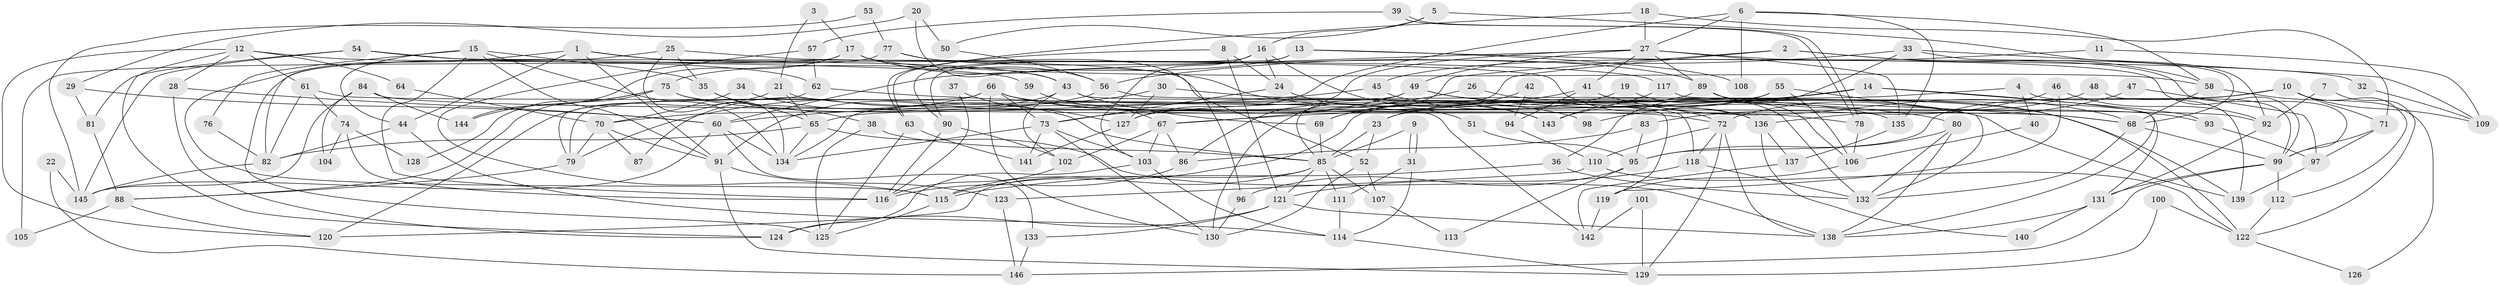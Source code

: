 // coarse degree distribution, {5: 0.1568627450980392, 2: 0.21568627450980393, 4: 0.2549019607843137, 3: 0.1568627450980392, 6: 0.049019607843137254, 10: 0.029411764705882353, 7: 0.049019607843137254, 8: 0.058823529411764705, 9: 0.0196078431372549, 11: 0.00980392156862745}
// Generated by graph-tools (version 1.1) at 2025/54/03/04/25 21:54:30]
// undirected, 146 vertices, 292 edges
graph export_dot {
graph [start="1"]
  node [color=gray90,style=filled];
  1;
  2;
  3;
  4;
  5;
  6;
  7;
  8;
  9;
  10;
  11;
  12;
  13;
  14;
  15;
  16;
  17;
  18;
  19;
  20;
  21;
  22;
  23;
  24;
  25;
  26;
  27;
  28;
  29;
  30;
  31;
  32;
  33;
  34;
  35;
  36;
  37;
  38;
  39;
  40;
  41;
  42;
  43;
  44;
  45;
  46;
  47;
  48;
  49;
  50;
  51;
  52;
  53;
  54;
  55;
  56;
  57;
  58;
  59;
  60;
  61;
  62;
  63;
  64;
  65;
  66;
  67;
  68;
  69;
  70;
  71;
  72;
  73;
  74;
  75;
  76;
  77;
  78;
  79;
  80;
  81;
  82;
  83;
  84;
  85;
  86;
  87;
  88;
  89;
  90;
  91;
  92;
  93;
  94;
  95;
  96;
  97;
  98;
  99;
  100;
  101;
  102;
  103;
  104;
  105;
  106;
  107;
  108;
  109;
  110;
  111;
  112;
  113;
  114;
  115;
  116;
  117;
  118;
  119;
  120;
  121;
  122;
  123;
  124;
  125;
  126;
  127;
  128;
  129;
  130;
  131;
  132;
  133;
  134;
  135;
  136;
  137;
  138;
  139;
  140;
  141;
  142;
  143;
  144;
  145;
  146;
  1 -- 43;
  1 -- 44;
  1 -- 91;
  1 -- 115;
  1 -- 117;
  2 -- 99;
  2 -- 130;
  2 -- 58;
  2 -- 85;
  3 -- 21;
  3 -- 17;
  4 -- 23;
  4 -- 139;
  4 -- 40;
  5 -- 50;
  5 -- 16;
  5 -- 92;
  6 -- 58;
  6 -- 27;
  6 -- 108;
  6 -- 127;
  6 -- 135;
  7 -- 92;
  7 -- 122;
  8 -- 24;
  8 -- 63;
  8 -- 121;
  9 -- 31;
  9 -- 31;
  9 -- 85;
  10 -- 127;
  10 -- 71;
  10 -- 95;
  10 -- 109;
  10 -- 112;
  11 -- 45;
  11 -- 109;
  12 -- 120;
  12 -- 124;
  12 -- 28;
  12 -- 59;
  12 -- 61;
  12 -- 64;
  13 -- 90;
  13 -- 75;
  13 -- 32;
  13 -- 108;
  14 -- 138;
  14 -- 67;
  14 -- 93;
  14 -- 98;
  15 -- 35;
  15 -- 134;
  15 -- 44;
  15 -- 76;
  15 -- 91;
  15 -- 116;
  16 -- 90;
  16 -- 103;
  16 -- 24;
  16 -- 143;
  17 -- 143;
  17 -- 58;
  17 -- 56;
  17 -- 105;
  17 -- 144;
  18 -- 27;
  18 -- 63;
  18 -- 71;
  19 -- 132;
  19 -- 23;
  20 -- 43;
  20 -- 29;
  20 -- 50;
  21 -- 72;
  21 -- 65;
  21 -- 120;
  22 -- 146;
  22 -- 145;
  23 -- 52;
  23 -- 85;
  24 -- 73;
  24 -- 51;
  25 -- 82;
  25 -- 134;
  25 -- 35;
  25 -- 52;
  26 -- 67;
  26 -- 122;
  27 -- 89;
  27 -- 41;
  27 -- 49;
  27 -- 60;
  27 -- 86;
  27 -- 99;
  27 -- 135;
  28 -- 124;
  28 -- 60;
  29 -- 81;
  29 -- 60;
  30 -- 135;
  30 -- 79;
  30 -- 127;
  31 -- 114;
  31 -- 111;
  32 -- 109;
  33 -- 68;
  33 -- 56;
  33 -- 36;
  33 -- 109;
  34 -- 85;
  34 -- 70;
  35 -- 65;
  35 -- 38;
  36 -- 115;
  36 -- 132;
  37 -- 127;
  37 -- 116;
  38 -- 85;
  38 -- 125;
  39 -- 57;
  39 -- 78;
  39 -- 78;
  40 -- 106;
  41 -- 68;
  41 -- 69;
  41 -- 94;
  42 -- 94;
  42 -- 69;
  43 -- 91;
  43 -- 119;
  43 -- 69;
  43 -- 102;
  44 -- 114;
  44 -- 82;
  45 -- 60;
  45 -- 72;
  46 -- 119;
  46 -- 83;
  46 -- 92;
  47 -- 136;
  47 -- 97;
  48 -- 72;
  48 -- 99;
  49 -- 134;
  49 -- 73;
  49 -- 80;
  49 -- 139;
  50 -- 56;
  51 -- 95;
  52 -- 130;
  52 -- 107;
  53 -- 145;
  53 -- 77;
  54 -- 145;
  54 -- 62;
  54 -- 81;
  54 -- 136;
  55 -- 132;
  55 -- 65;
  55 -- 106;
  55 -- 143;
  56 -- 118;
  56 -- 70;
  57 -- 115;
  57 -- 62;
  58 -- 68;
  58 -- 126;
  59 -- 67;
  60 -- 133;
  60 -- 134;
  60 -- 145;
  61 -- 82;
  61 -- 74;
  61 -- 142;
  62 -- 79;
  62 -- 68;
  63 -- 125;
  63 -- 141;
  64 -- 70;
  65 -- 134;
  65 -- 82;
  65 -- 138;
  66 -- 68;
  66 -- 139;
  66 -- 73;
  66 -- 79;
  66 -- 87;
  66 -- 130;
  66 -- 136;
  67 -- 103;
  67 -- 102;
  67 -- 86;
  68 -- 99;
  68 -- 132;
  69 -- 85;
  70 -- 91;
  70 -- 79;
  70 -- 87;
  71 -- 99;
  71 -- 97;
  72 -- 118;
  72 -- 138;
  72 -- 110;
  72 -- 129;
  73 -- 103;
  73 -- 130;
  73 -- 134;
  73 -- 141;
  74 -- 116;
  74 -- 104;
  74 -- 128;
  75 -- 88;
  75 -- 78;
  75 -- 98;
  75 -- 128;
  75 -- 144;
  76 -- 82;
  77 -- 96;
  77 -- 125;
  77 -- 89;
  78 -- 106;
  79 -- 88;
  80 -- 138;
  80 -- 95;
  80 -- 132;
  81 -- 88;
  82 -- 145;
  83 -- 95;
  83 -- 86;
  84 -- 92;
  84 -- 144;
  84 -- 104;
  84 -- 145;
  85 -- 121;
  85 -- 107;
  85 -- 111;
  85 -- 115;
  85 -- 120;
  86 -- 116;
  88 -- 120;
  88 -- 105;
  89 -- 115;
  89 -- 93;
  89 -- 106;
  90 -- 116;
  90 -- 102;
  91 -- 123;
  91 -- 129;
  92 -- 131;
  93 -- 97;
  94 -- 110;
  95 -- 96;
  95 -- 113;
  96 -- 130;
  97 -- 139;
  99 -- 131;
  99 -- 112;
  99 -- 146;
  100 -- 122;
  100 -- 129;
  101 -- 142;
  101 -- 129;
  102 -- 116;
  103 -- 114;
  103 -- 124;
  106 -- 119;
  107 -- 113;
  110 -- 123;
  110 -- 122;
  111 -- 114;
  112 -- 122;
  114 -- 129;
  115 -- 125;
  117 -- 143;
  117 -- 131;
  118 -- 132;
  118 -- 121;
  119 -- 142;
  121 -- 138;
  121 -- 124;
  121 -- 133;
  122 -- 126;
  123 -- 146;
  127 -- 141;
  131 -- 138;
  131 -- 140;
  133 -- 146;
  135 -- 137;
  136 -- 137;
  136 -- 140;
  137 -- 142;
}
